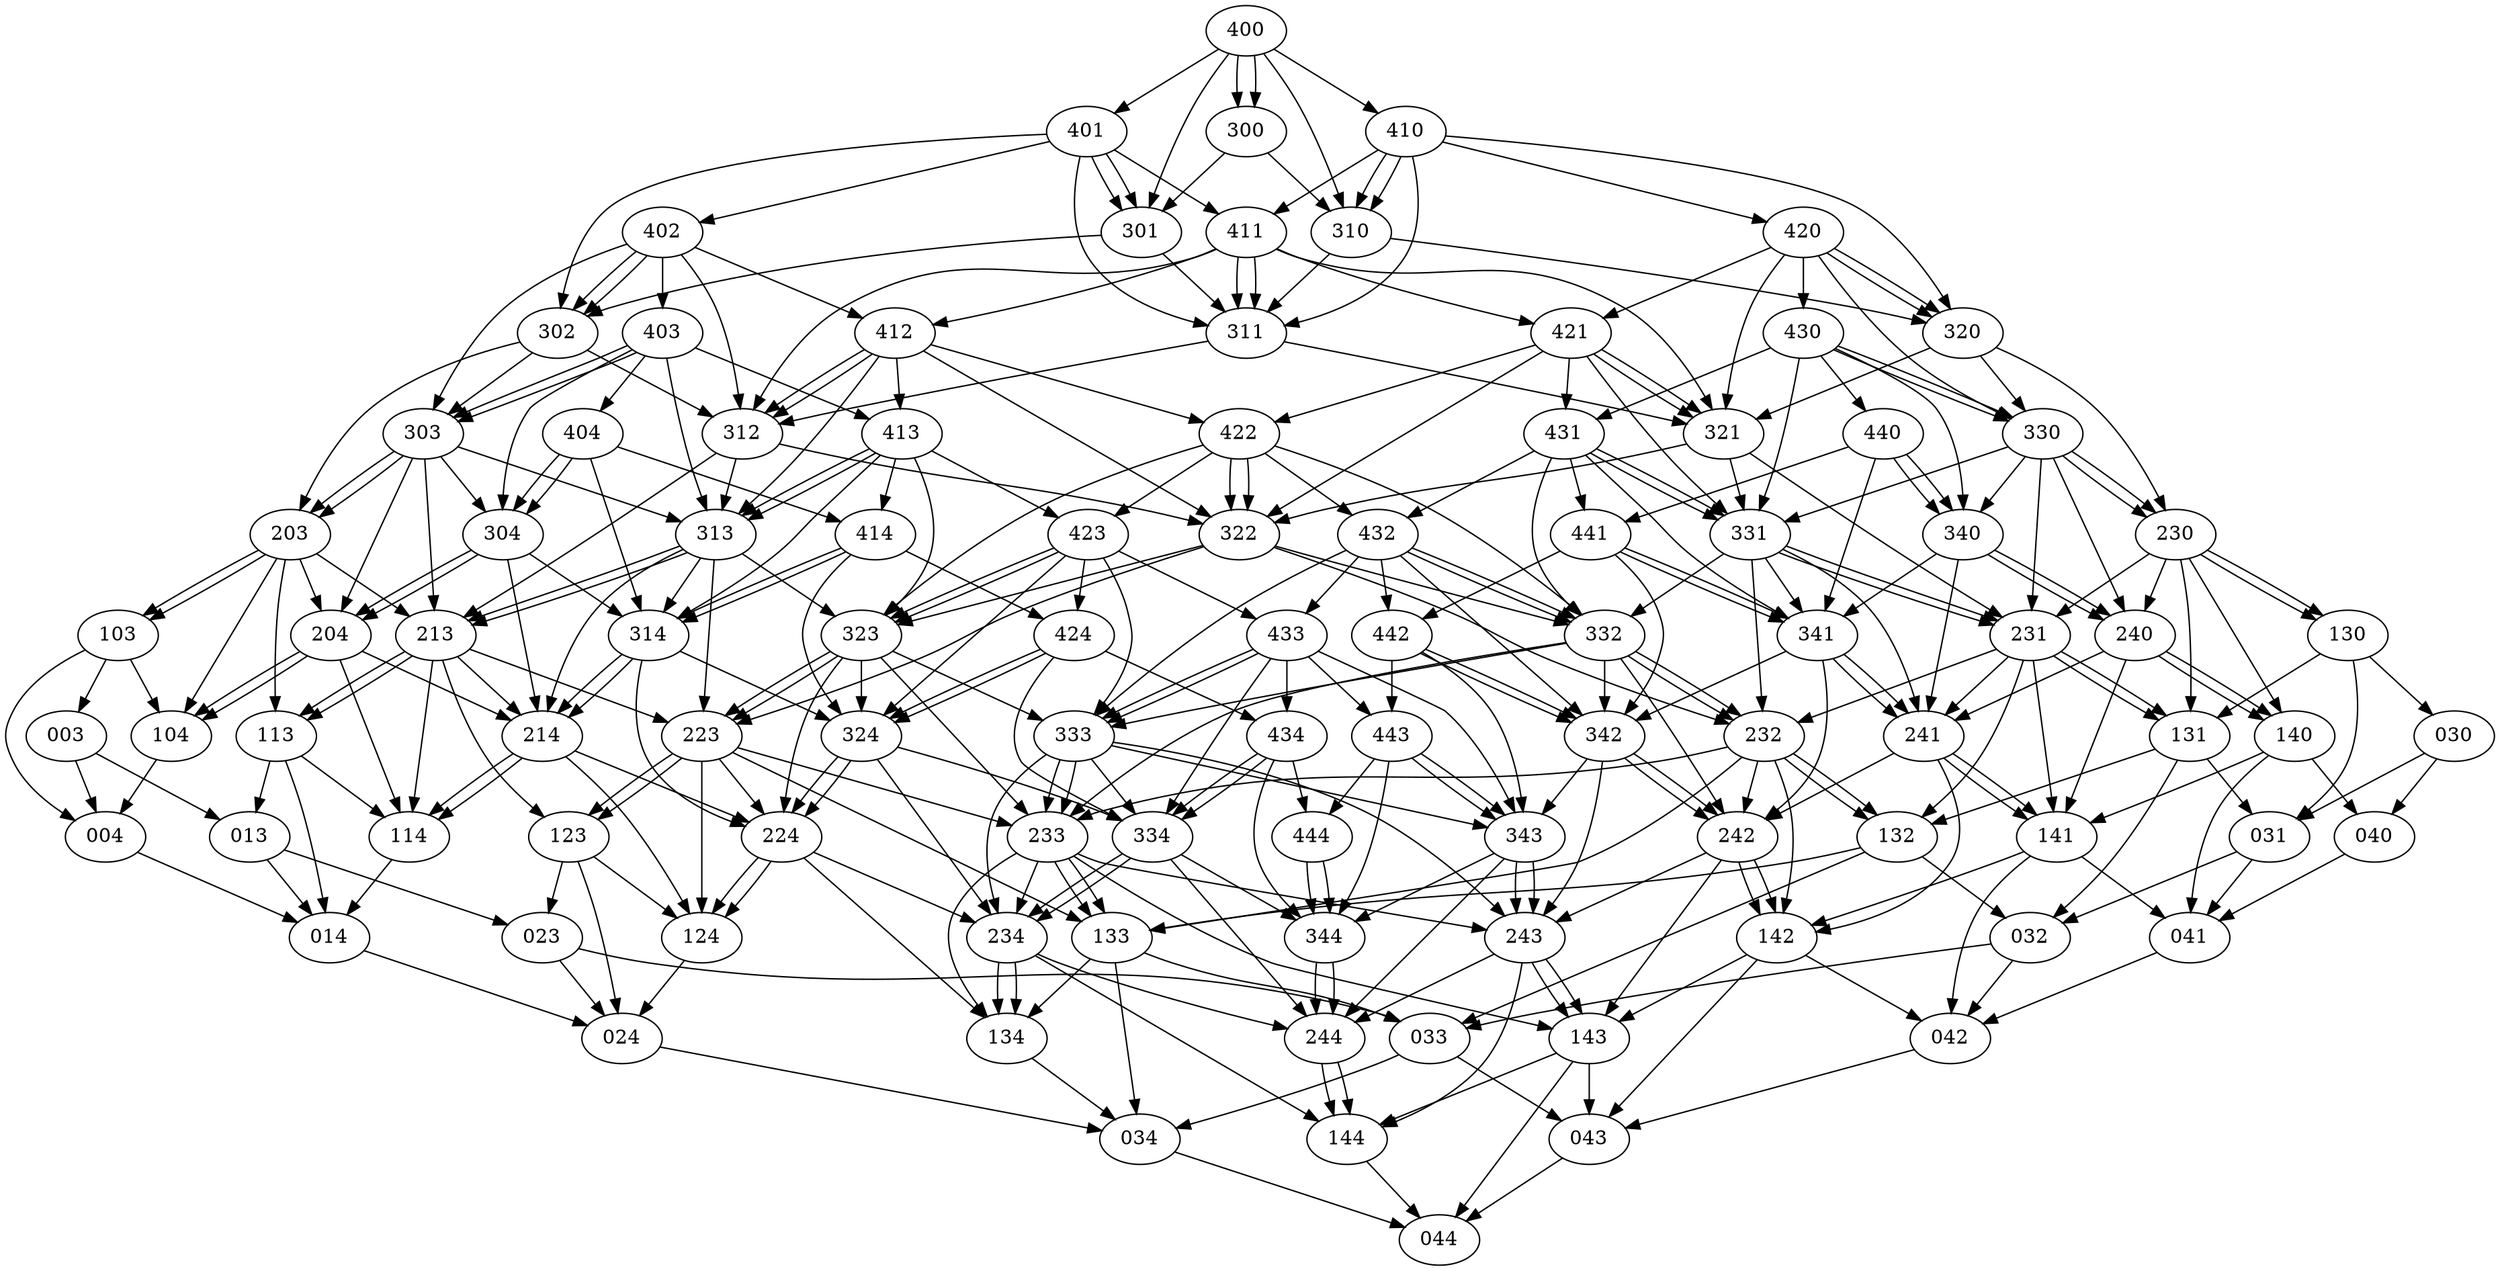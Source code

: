 digraph G{

{node_1 [label="003"];
node_2 [label="004"];
node_3 [label="013"];
node_4 [label="014"];
node_5 [label="023"];
node_6 [label="024"];
node_7 [label="030"];
node_8 [label="031"];
node_9 [label="032"];
node_10 [label="033"];
node_11 [label="034"];
node_12 [label="040"];
node_13 [label="041"];
node_14 [label="042"];
node_15 [label="043"];
node_16 [label="044"];
node_17 [label="103"];
node_18 [label="104"];
node_19 [label="113"];
node_20 [label="114"];
node_21 [label="123"];
node_22 [label="124"];
node_23 [label="130"];
node_24 [label="131"];
node_25 [label="132"];
node_26 [label="133"];
node_27 [label="134"];
node_28 [label="140"];
node_29 [label="141"];
node_30 [label="142"];
node_31 [label="143"];
node_32 [label="144"];
node_33 [label="203"];
node_34 [label="204"];
node_35 [label="213"];
node_36 [label="214"];
node_37 [label="223"];
node_38 [label="224"];
node_39 [label="230"];
node_40 [label="231"];
node_41 [label="232"];
node_42 [label="233"];
node_43 [label="234"];
node_44 [label="240"];
node_45 [label="241"];
node_46 [label="242"];
node_47 [label="243"];
node_48 [label="244"];
node_49 [label="300"];
node_50 [label="301"];
node_51 [label="302"];
node_52 [label="303"];
node_53 [label="304"];
node_54 [label="310"];
node_55 [label="311"];
node_56 [label="312"];
node_57 [label="313"];
node_58 [label="314"];
node_59 [label="320"];
node_60 [label="321"];
node_61 [label="322"];
node_62 [label="323"];
node_63 [label="324"];
node_64 [label="330"];
node_65 [label="331"];
node_66 [label="332"];
node_67 [label="333"];
node_68 [label="334"];
node_69 [label="340"];
node_70 [label="341"];
node_71 [label="342"];
node_72 [label="343"];
node_73 [label="344"];
node_74 [label="400"];
node_75 [label="401"];
node_76 [label="402"];
node_77 [label="403"];
node_78 [label="404"];
node_79 [label="410"];
node_80 [label="411"];
node_81 [label="412"];
node_82 [label="413"];
node_83 [label="414"];
node_84 [label="420"];
node_85 [label="421"];
node_86 [label="422"];
node_87 [label="423"];
node_88 [label="424"];
node_89 [label="430"];
node_90 [label="431"];
node_91 [label="432"];
node_92 [label="433"];
node_93 [label="434"];
node_94 [label="440"];
node_95 [label="441"];
node_96 [label="442"];
node_97 [label="443"];
node_98 [label="444"];
}
node_1->node_3[penwidth=1]
node_1->node_2[penwidth=1]
node_2->node_4[penwidth=1]
node_3->node_5[penwidth=1]
node_3->node_4[penwidth=1]
node_4->node_6[penwidth=1]
node_5->node_10[penwidth=1]
node_5->node_6[penwidth=1]
node_6->node_11[penwidth=1]
node_7->node_12[penwidth=1]
node_7->node_8[penwidth=1]
node_8->node_13[penwidth=1]
node_8->node_9[penwidth=1]
node_9->node_14[penwidth=1]
node_9->node_10[penwidth=1]
node_10->node_15[penwidth=1]
node_10->node_11[penwidth=1]
node_11->node_16[penwidth=1]
node_12->node_13[penwidth=1]
node_13->node_14[penwidth=1]
node_14->node_15[penwidth=1]
node_15->node_16[penwidth=1]
node_17->node_1[penwidth=1]
node_17->node_18[penwidth=1]
node_17->node_2[penwidth=1]
node_18->node_2[penwidth=1]
node_19->node_3[penwidth=1]
node_19->node_20[penwidth=1]
node_19->node_4[penwidth=1]
node_20->node_4[penwidth=1]
node_21->node_5[penwidth=1]
node_21->node_22[penwidth=1]
node_21->node_6[penwidth=1]
node_22->node_6[penwidth=1]
node_23->node_7[penwidth=1]
node_23->node_24[penwidth=1]
node_23->node_8[penwidth=1]
node_24->node_8[penwidth=1]
node_24->node_25[penwidth=1]
node_24->node_9[penwidth=1]
node_25->node_9[penwidth=1]
node_25->node_26[penwidth=1]
node_25->node_10[penwidth=1]
node_26->node_10[penwidth=1]
node_26->node_27[penwidth=1]
node_26->node_11[penwidth=1]
node_27->node_11[penwidth=1]
node_28->node_12[penwidth=1]
node_28->node_29[penwidth=1]
node_28->node_13[penwidth=1]
node_29->node_13[penwidth=1]
node_29->node_30[penwidth=1]
node_29->node_14[penwidth=1]
node_30->node_14[penwidth=1]
node_30->node_31[penwidth=1]
node_30->node_15[penwidth=1]
node_31->node_15[penwidth=1]
node_31->node_32[penwidth=1]
node_31->node_16[penwidth=1]
node_32->node_16[penwidth=1]
node_33->node_17[penwidth=1]
node_33->node_35[penwidth=1]
node_33->node_19[penwidth=1]
node_33->node_17[penwidth=1]
node_33->node_34[penwidth=1]
node_33->node_18[penwidth=1]
node_34->node_18[penwidth=1]
node_34->node_36[penwidth=1]
node_34->node_20[penwidth=1]
node_34->node_18[penwidth=1]
node_35->node_19[penwidth=1]
node_35->node_37[penwidth=1]
node_35->node_21[penwidth=1]
node_35->node_19[penwidth=1]
node_35->node_36[penwidth=1]
node_35->node_20[penwidth=1]
node_36->node_20[penwidth=1]
node_36->node_38[penwidth=1]
node_36->node_22[penwidth=1]
node_36->node_20[penwidth=1]
node_37->node_21[penwidth=1]
node_37->node_42[penwidth=1]
node_37->node_26[penwidth=1]
node_37->node_21[penwidth=1]
node_37->node_38[penwidth=1]
node_37->node_22[penwidth=1]
node_38->node_22[penwidth=1]
node_38->node_43[penwidth=1]
node_38->node_27[penwidth=1]
node_38->node_22[penwidth=1]
node_39->node_23[penwidth=1]
node_39->node_44[penwidth=1]
node_39->node_28[penwidth=1]
node_39->node_23[penwidth=1]
node_39->node_40[penwidth=1]
node_39->node_24[penwidth=1]
node_40->node_24[penwidth=1]
node_40->node_45[penwidth=1]
node_40->node_29[penwidth=1]
node_40->node_24[penwidth=1]
node_40->node_41[penwidth=1]
node_40->node_25[penwidth=1]
node_41->node_25[penwidth=1]
node_41->node_46[penwidth=1]
node_41->node_30[penwidth=1]
node_41->node_25[penwidth=1]
node_41->node_42[penwidth=1]
node_41->node_26[penwidth=1]
node_42->node_26[penwidth=1]
node_42->node_47[penwidth=1]
node_42->node_31[penwidth=1]
node_42->node_26[penwidth=1]
node_42->node_43[penwidth=1]
node_42->node_27[penwidth=1]
node_43->node_27[penwidth=1]
node_43->node_48[penwidth=1]
node_43->node_32[penwidth=1]
node_43->node_27[penwidth=1]
node_44->node_28[penwidth=1]
node_44->node_28[penwidth=1]
node_44->node_45[penwidth=1]
node_44->node_29[penwidth=1]
node_45->node_29[penwidth=1]
node_45->node_29[penwidth=1]
node_45->node_46[penwidth=1]
node_45->node_30[penwidth=1]
node_46->node_30[penwidth=1]
node_46->node_30[penwidth=1]
node_46->node_47[penwidth=1]
node_46->node_31[penwidth=1]
node_47->node_31[penwidth=1]
node_47->node_31[penwidth=1]
node_47->node_48[penwidth=1]
node_47->node_32[penwidth=1]
node_48->node_32[penwidth=1]
node_48->node_32[penwidth=1]
node_49->node_54[penwidth=1]
node_49->node_50[penwidth=1]
node_50->node_55[penwidth=1]
node_50->node_51[penwidth=1]
node_51->node_56[penwidth=1]
node_51->node_52[penwidth=1]
node_51->node_33[penwidth=1]
node_52->node_33[penwidth=1]
node_52->node_57[penwidth=1]
node_52->node_35[penwidth=1]
node_52->node_33[penwidth=1]
node_52->node_53[penwidth=1]
node_52->node_34[penwidth=1]
node_53->node_34[penwidth=1]
node_53->node_58[penwidth=1]
node_53->node_36[penwidth=1]
node_53->node_34[penwidth=1]
node_54->node_59[penwidth=1]
node_54->node_55[penwidth=1]
node_55->node_60[penwidth=1]
node_55->node_56[penwidth=1]
node_56->node_61[penwidth=1]
node_56->node_57[penwidth=1]
node_56->node_35[penwidth=1]
node_57->node_35[penwidth=1]
node_57->node_62[penwidth=1]
node_57->node_37[penwidth=1]
node_57->node_35[penwidth=1]
node_57->node_58[penwidth=1]
node_57->node_36[penwidth=1]
node_58->node_36[penwidth=1]
node_58->node_63[penwidth=1]
node_58->node_38[penwidth=1]
node_58->node_36[penwidth=1]
node_59->node_64[penwidth=1]
node_59->node_39[penwidth=1]
node_59->node_60[penwidth=1]
node_60->node_65[penwidth=1]
node_60->node_40[penwidth=1]
node_60->node_61[penwidth=1]
node_61->node_66[penwidth=1]
node_61->node_41[penwidth=1]
node_61->node_62[penwidth=1]
node_61->node_37[penwidth=1]
node_62->node_37[penwidth=1]
node_62->node_67[penwidth=1]
node_62->node_42[penwidth=1]
node_62->node_37[penwidth=1]
node_62->node_63[penwidth=1]
node_62->node_38[penwidth=1]
node_63->node_38[penwidth=1]
node_63->node_68[penwidth=1]
node_63->node_43[penwidth=1]
node_63->node_38[penwidth=1]
node_64->node_39[penwidth=1]
node_64->node_69[penwidth=1]
node_64->node_44[penwidth=1]
node_64->node_39[penwidth=1]
node_64->node_65[penwidth=1]
node_64->node_40[penwidth=1]
node_65->node_40[penwidth=1]
node_65->node_70[penwidth=1]
node_65->node_45[penwidth=1]
node_65->node_40[penwidth=1]
node_65->node_66[penwidth=1]
node_65->node_41[penwidth=1]
node_66->node_41[penwidth=1]
node_66->node_71[penwidth=1]
node_66->node_46[penwidth=1]
node_66->node_41[penwidth=1]
node_66->node_67[penwidth=1]
node_66->node_42[penwidth=1]
node_67->node_42[penwidth=1]
node_67->node_72[penwidth=1]
node_67->node_47[penwidth=1]
node_67->node_42[penwidth=1]
node_67->node_68[penwidth=1]
node_67->node_43[penwidth=1]
node_68->node_43[penwidth=1]
node_68->node_73[penwidth=1]
node_68->node_48[penwidth=1]
node_68->node_43[penwidth=1]
node_69->node_44[penwidth=1]
node_69->node_44[penwidth=1]
node_69->node_70[penwidth=1]
node_69->node_45[penwidth=1]
node_70->node_45[penwidth=1]
node_70->node_45[penwidth=1]
node_70->node_71[penwidth=1]
node_70->node_46[penwidth=1]
node_71->node_46[penwidth=1]
node_71->node_46[penwidth=1]
node_71->node_72[penwidth=1]
node_71->node_47[penwidth=1]
node_72->node_47[penwidth=1]
node_72->node_47[penwidth=1]
node_72->node_73[penwidth=1]
node_72->node_48[penwidth=1]
node_73->node_48[penwidth=1]
node_73->node_48[penwidth=1]
node_74->node_49[penwidth=1]
node_74->node_79[penwidth=1]
node_74->node_54[penwidth=1]
node_74->node_49[penwidth=1]
node_74->node_75[penwidth=1]
node_74->node_50[penwidth=1]
node_75->node_50[penwidth=1]
node_75->node_80[penwidth=1]
node_75->node_55[penwidth=1]
node_75->node_50[penwidth=1]
node_75->node_76[penwidth=1]
node_75->node_51[penwidth=1]
node_76->node_51[penwidth=1]
node_76->node_81[penwidth=1]
node_76->node_56[penwidth=1]
node_76->node_51[penwidth=1]
node_76->node_77[penwidth=1]
node_76->node_52[penwidth=1]
node_77->node_52[penwidth=1]
node_77->node_82[penwidth=1]
node_77->node_57[penwidth=1]
node_77->node_52[penwidth=1]
node_77->node_78[penwidth=1]
node_77->node_53[penwidth=1]
node_78->node_53[penwidth=1]
node_78->node_83[penwidth=1]
node_78->node_58[penwidth=1]
node_78->node_53[penwidth=1]
node_79->node_54[penwidth=1]
node_79->node_84[penwidth=1]
node_79->node_59[penwidth=1]
node_79->node_54[penwidth=1]
node_79->node_80[penwidth=1]
node_79->node_55[penwidth=1]
node_80->node_55[penwidth=1]
node_80->node_85[penwidth=1]
node_80->node_60[penwidth=1]
node_80->node_55[penwidth=1]
node_80->node_81[penwidth=1]
node_80->node_56[penwidth=1]
node_81->node_56[penwidth=1]
node_81->node_86[penwidth=1]
node_81->node_61[penwidth=1]
node_81->node_56[penwidth=1]
node_81->node_82[penwidth=1]
node_81->node_57[penwidth=1]
node_82->node_57[penwidth=1]
node_82->node_87[penwidth=1]
node_82->node_62[penwidth=1]
node_82->node_57[penwidth=1]
node_82->node_83[penwidth=1]
node_82->node_58[penwidth=1]
node_83->node_58[penwidth=1]
node_83->node_88[penwidth=1]
node_83->node_63[penwidth=1]
node_83->node_58[penwidth=1]
node_84->node_59[penwidth=1]
node_84->node_89[penwidth=1]
node_84->node_64[penwidth=1]
node_84->node_59[penwidth=1]
node_84->node_85[penwidth=1]
node_84->node_60[penwidth=1]
node_85->node_60[penwidth=1]
node_85->node_90[penwidth=1]
node_85->node_65[penwidth=1]
node_85->node_60[penwidth=1]
node_85->node_86[penwidth=1]
node_85->node_61[penwidth=1]
node_86->node_61[penwidth=1]
node_86->node_91[penwidth=1]
node_86->node_66[penwidth=1]
node_86->node_61[penwidth=1]
node_86->node_87[penwidth=1]
node_86->node_62[penwidth=1]
node_87->node_62[penwidth=1]
node_87->node_92[penwidth=1]
node_87->node_67[penwidth=1]
node_87->node_62[penwidth=1]
node_87->node_88[penwidth=1]
node_87->node_63[penwidth=1]
node_88->node_63[penwidth=1]
node_88->node_93[penwidth=1]
node_88->node_68[penwidth=1]
node_88->node_63[penwidth=1]
node_89->node_64[penwidth=1]
node_89->node_94[penwidth=1]
node_89->node_69[penwidth=1]
node_89->node_64[penwidth=1]
node_89->node_90[penwidth=1]
node_89->node_65[penwidth=1]
node_90->node_65[penwidth=1]
node_90->node_95[penwidth=1]
node_90->node_70[penwidth=1]
node_90->node_65[penwidth=1]
node_90->node_91[penwidth=1]
node_90->node_66[penwidth=1]
node_91->node_66[penwidth=1]
node_91->node_96[penwidth=1]
node_91->node_71[penwidth=1]
node_91->node_66[penwidth=1]
node_91->node_92[penwidth=1]
node_91->node_67[penwidth=1]
node_92->node_67[penwidth=1]
node_92->node_97[penwidth=1]
node_92->node_72[penwidth=1]
node_92->node_67[penwidth=1]
node_92->node_93[penwidth=1]
node_92->node_68[penwidth=1]
node_93->node_68[penwidth=1]
node_93->node_98[penwidth=1]
node_93->node_73[penwidth=1]
node_93->node_68[penwidth=1]
node_94->node_69[penwidth=1]
node_94->node_69[penwidth=1]
node_94->node_95[penwidth=1]
node_94->node_70[penwidth=1]
node_95->node_70[penwidth=1]
node_95->node_70[penwidth=1]
node_95->node_96[penwidth=1]
node_95->node_71[penwidth=1]
node_96->node_71[penwidth=1]
node_96->node_71[penwidth=1]
node_96->node_97[penwidth=1]
node_96->node_72[penwidth=1]
node_97->node_72[penwidth=1]
node_97->node_72[penwidth=1]
node_97->node_98[penwidth=1]
node_97->node_73[penwidth=1]
node_98->node_73[penwidth=1]
node_98->node_73[penwidth=1]
}

